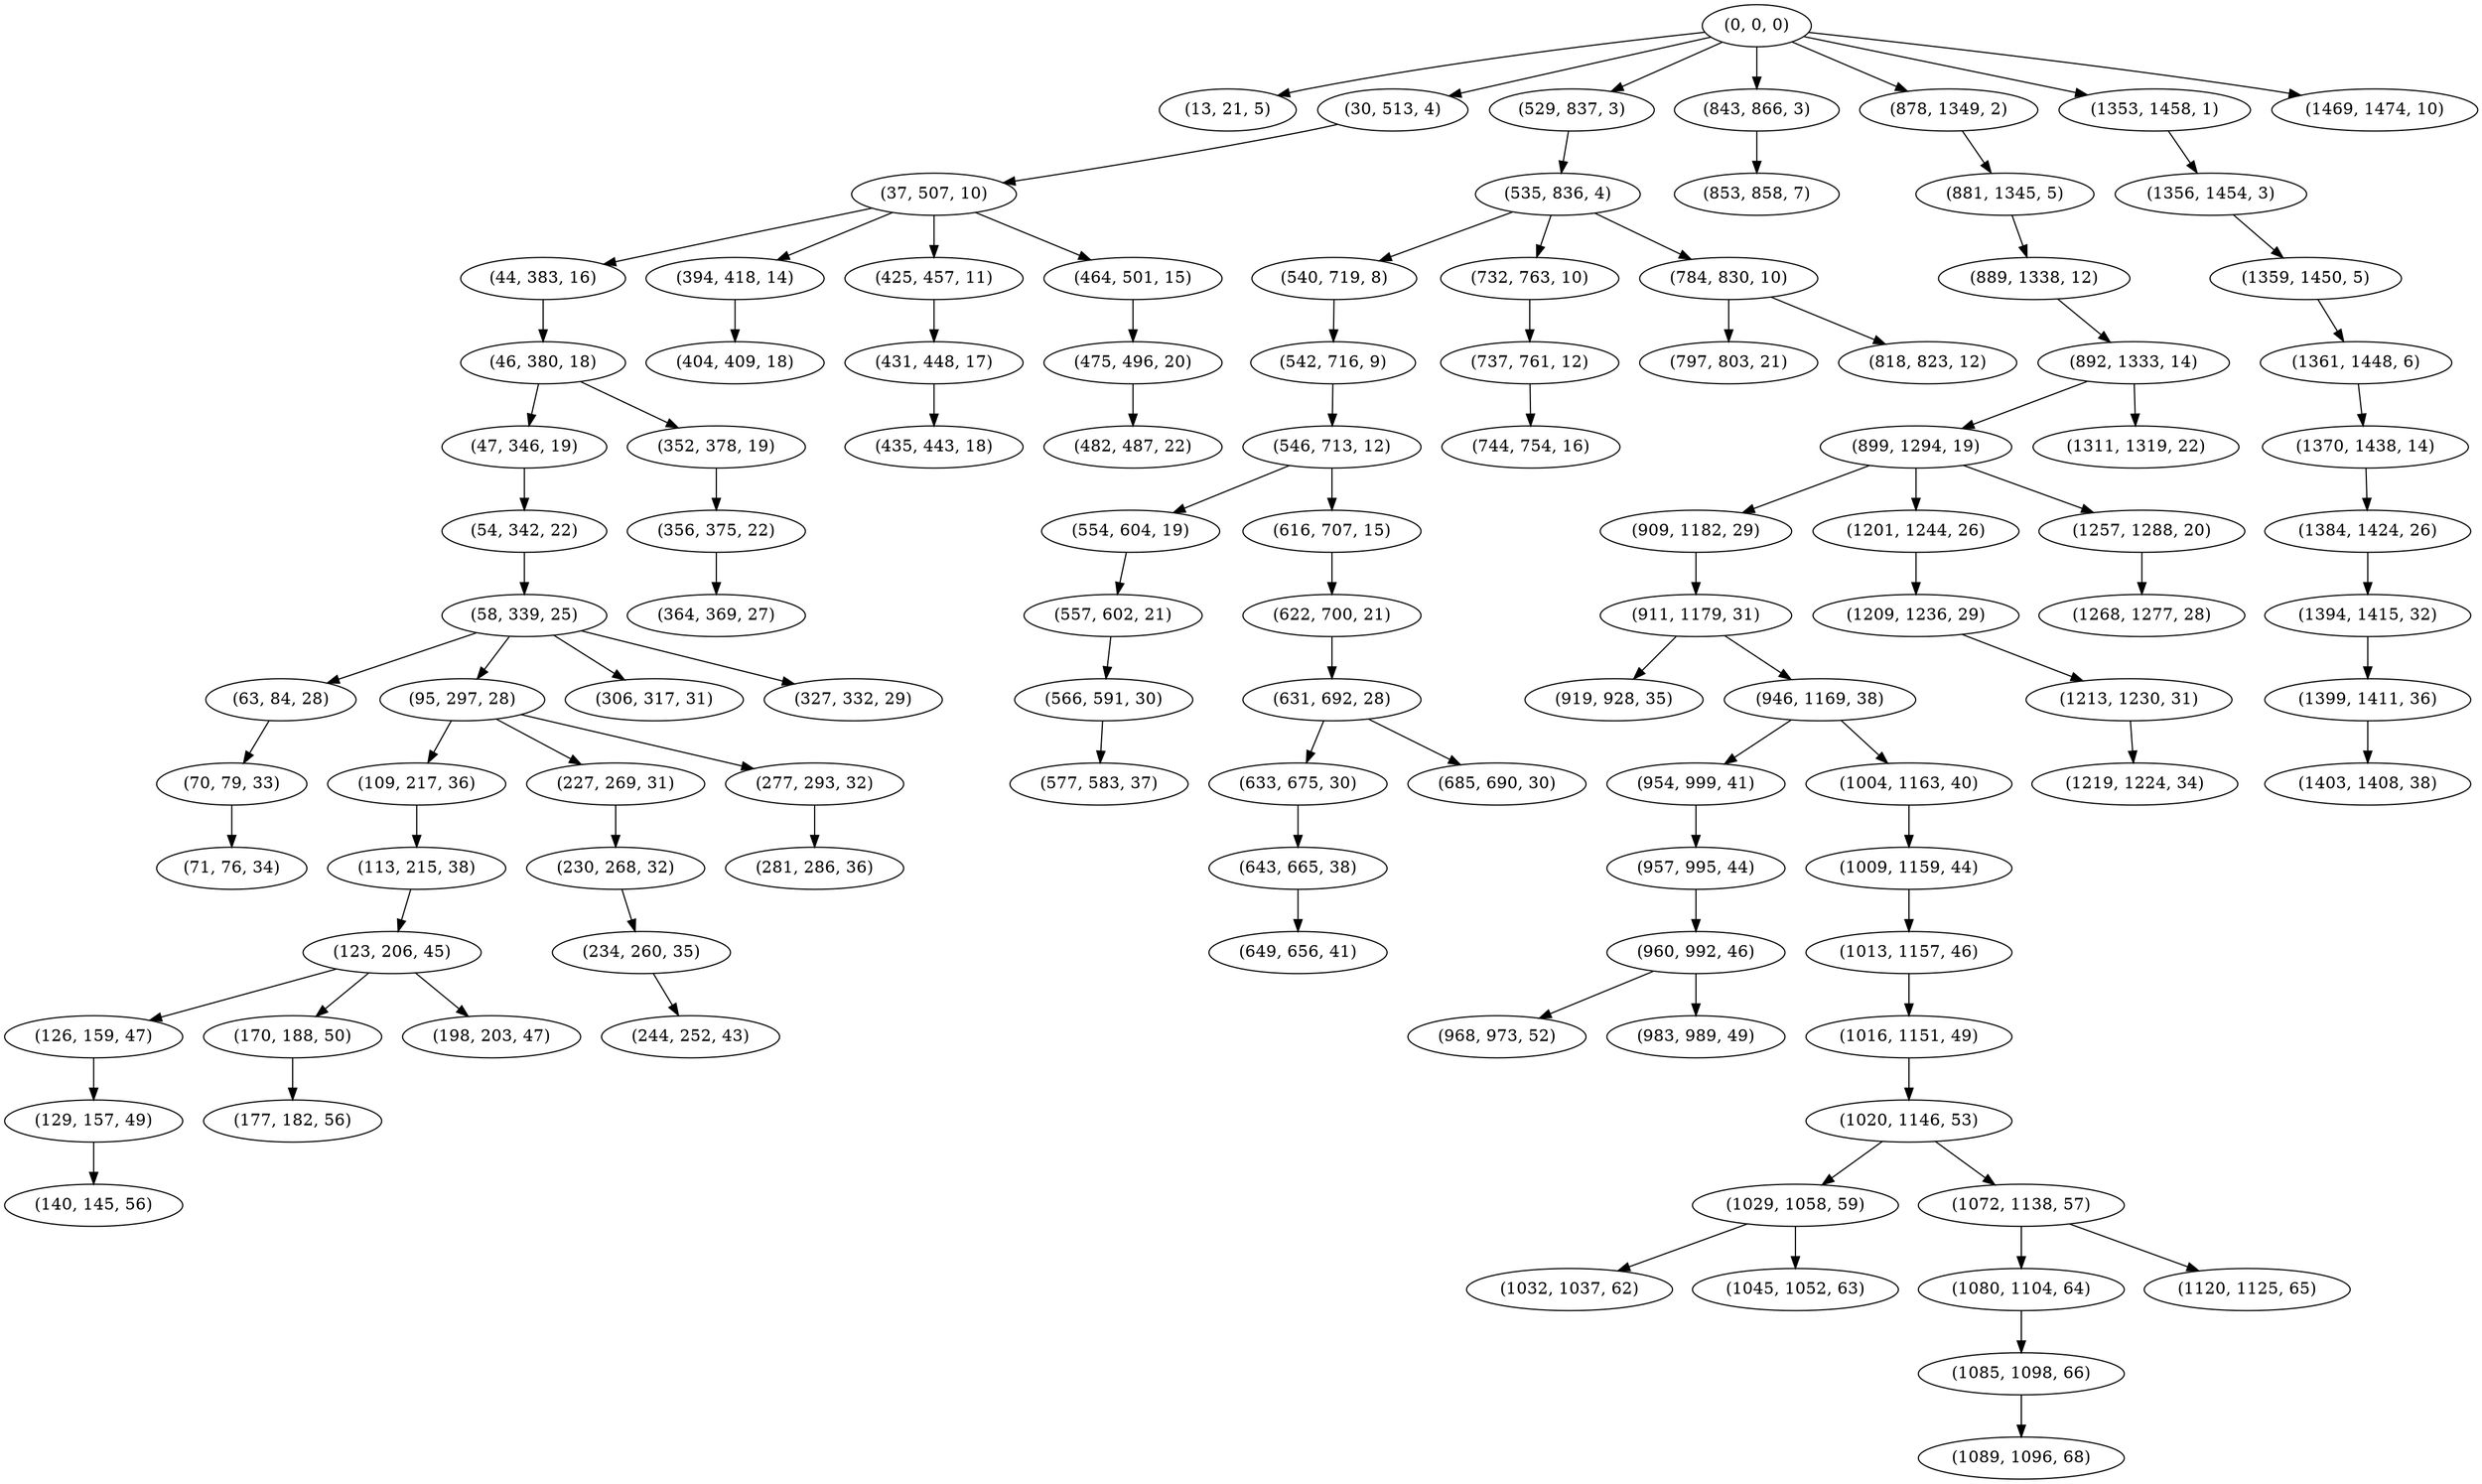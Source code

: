 digraph tree {
    "(0, 0, 0)";
    "(13, 21, 5)";
    "(30, 513, 4)";
    "(37, 507, 10)";
    "(44, 383, 16)";
    "(46, 380, 18)";
    "(47, 346, 19)";
    "(54, 342, 22)";
    "(58, 339, 25)";
    "(63, 84, 28)";
    "(70, 79, 33)";
    "(71, 76, 34)";
    "(95, 297, 28)";
    "(109, 217, 36)";
    "(113, 215, 38)";
    "(123, 206, 45)";
    "(126, 159, 47)";
    "(129, 157, 49)";
    "(140, 145, 56)";
    "(170, 188, 50)";
    "(177, 182, 56)";
    "(198, 203, 47)";
    "(227, 269, 31)";
    "(230, 268, 32)";
    "(234, 260, 35)";
    "(244, 252, 43)";
    "(277, 293, 32)";
    "(281, 286, 36)";
    "(306, 317, 31)";
    "(327, 332, 29)";
    "(352, 378, 19)";
    "(356, 375, 22)";
    "(364, 369, 27)";
    "(394, 418, 14)";
    "(404, 409, 18)";
    "(425, 457, 11)";
    "(431, 448, 17)";
    "(435, 443, 18)";
    "(464, 501, 15)";
    "(475, 496, 20)";
    "(482, 487, 22)";
    "(529, 837, 3)";
    "(535, 836, 4)";
    "(540, 719, 8)";
    "(542, 716, 9)";
    "(546, 713, 12)";
    "(554, 604, 19)";
    "(557, 602, 21)";
    "(566, 591, 30)";
    "(577, 583, 37)";
    "(616, 707, 15)";
    "(622, 700, 21)";
    "(631, 692, 28)";
    "(633, 675, 30)";
    "(643, 665, 38)";
    "(649, 656, 41)";
    "(685, 690, 30)";
    "(732, 763, 10)";
    "(737, 761, 12)";
    "(744, 754, 16)";
    "(784, 830, 10)";
    "(797, 803, 21)";
    "(818, 823, 12)";
    "(843, 866, 3)";
    "(853, 858, 7)";
    "(878, 1349, 2)";
    "(881, 1345, 5)";
    "(889, 1338, 12)";
    "(892, 1333, 14)";
    "(899, 1294, 19)";
    "(909, 1182, 29)";
    "(911, 1179, 31)";
    "(919, 928, 35)";
    "(946, 1169, 38)";
    "(954, 999, 41)";
    "(957, 995, 44)";
    "(960, 992, 46)";
    "(968, 973, 52)";
    "(983, 989, 49)";
    "(1004, 1163, 40)";
    "(1009, 1159, 44)";
    "(1013, 1157, 46)";
    "(1016, 1151, 49)";
    "(1020, 1146, 53)";
    "(1029, 1058, 59)";
    "(1032, 1037, 62)";
    "(1045, 1052, 63)";
    "(1072, 1138, 57)";
    "(1080, 1104, 64)";
    "(1085, 1098, 66)";
    "(1089, 1096, 68)";
    "(1120, 1125, 65)";
    "(1201, 1244, 26)";
    "(1209, 1236, 29)";
    "(1213, 1230, 31)";
    "(1219, 1224, 34)";
    "(1257, 1288, 20)";
    "(1268, 1277, 28)";
    "(1311, 1319, 22)";
    "(1353, 1458, 1)";
    "(1356, 1454, 3)";
    "(1359, 1450, 5)";
    "(1361, 1448, 6)";
    "(1370, 1438, 14)";
    "(1384, 1424, 26)";
    "(1394, 1415, 32)";
    "(1399, 1411, 36)";
    "(1403, 1408, 38)";
    "(1469, 1474, 10)";
    "(0, 0, 0)" -> "(13, 21, 5)";
    "(0, 0, 0)" -> "(30, 513, 4)";
    "(0, 0, 0)" -> "(529, 837, 3)";
    "(0, 0, 0)" -> "(843, 866, 3)";
    "(0, 0, 0)" -> "(878, 1349, 2)";
    "(0, 0, 0)" -> "(1353, 1458, 1)";
    "(0, 0, 0)" -> "(1469, 1474, 10)";
    "(30, 513, 4)" -> "(37, 507, 10)";
    "(37, 507, 10)" -> "(44, 383, 16)";
    "(37, 507, 10)" -> "(394, 418, 14)";
    "(37, 507, 10)" -> "(425, 457, 11)";
    "(37, 507, 10)" -> "(464, 501, 15)";
    "(44, 383, 16)" -> "(46, 380, 18)";
    "(46, 380, 18)" -> "(47, 346, 19)";
    "(46, 380, 18)" -> "(352, 378, 19)";
    "(47, 346, 19)" -> "(54, 342, 22)";
    "(54, 342, 22)" -> "(58, 339, 25)";
    "(58, 339, 25)" -> "(63, 84, 28)";
    "(58, 339, 25)" -> "(95, 297, 28)";
    "(58, 339, 25)" -> "(306, 317, 31)";
    "(58, 339, 25)" -> "(327, 332, 29)";
    "(63, 84, 28)" -> "(70, 79, 33)";
    "(70, 79, 33)" -> "(71, 76, 34)";
    "(95, 297, 28)" -> "(109, 217, 36)";
    "(95, 297, 28)" -> "(227, 269, 31)";
    "(95, 297, 28)" -> "(277, 293, 32)";
    "(109, 217, 36)" -> "(113, 215, 38)";
    "(113, 215, 38)" -> "(123, 206, 45)";
    "(123, 206, 45)" -> "(126, 159, 47)";
    "(123, 206, 45)" -> "(170, 188, 50)";
    "(123, 206, 45)" -> "(198, 203, 47)";
    "(126, 159, 47)" -> "(129, 157, 49)";
    "(129, 157, 49)" -> "(140, 145, 56)";
    "(170, 188, 50)" -> "(177, 182, 56)";
    "(227, 269, 31)" -> "(230, 268, 32)";
    "(230, 268, 32)" -> "(234, 260, 35)";
    "(234, 260, 35)" -> "(244, 252, 43)";
    "(277, 293, 32)" -> "(281, 286, 36)";
    "(352, 378, 19)" -> "(356, 375, 22)";
    "(356, 375, 22)" -> "(364, 369, 27)";
    "(394, 418, 14)" -> "(404, 409, 18)";
    "(425, 457, 11)" -> "(431, 448, 17)";
    "(431, 448, 17)" -> "(435, 443, 18)";
    "(464, 501, 15)" -> "(475, 496, 20)";
    "(475, 496, 20)" -> "(482, 487, 22)";
    "(529, 837, 3)" -> "(535, 836, 4)";
    "(535, 836, 4)" -> "(540, 719, 8)";
    "(535, 836, 4)" -> "(732, 763, 10)";
    "(535, 836, 4)" -> "(784, 830, 10)";
    "(540, 719, 8)" -> "(542, 716, 9)";
    "(542, 716, 9)" -> "(546, 713, 12)";
    "(546, 713, 12)" -> "(554, 604, 19)";
    "(546, 713, 12)" -> "(616, 707, 15)";
    "(554, 604, 19)" -> "(557, 602, 21)";
    "(557, 602, 21)" -> "(566, 591, 30)";
    "(566, 591, 30)" -> "(577, 583, 37)";
    "(616, 707, 15)" -> "(622, 700, 21)";
    "(622, 700, 21)" -> "(631, 692, 28)";
    "(631, 692, 28)" -> "(633, 675, 30)";
    "(631, 692, 28)" -> "(685, 690, 30)";
    "(633, 675, 30)" -> "(643, 665, 38)";
    "(643, 665, 38)" -> "(649, 656, 41)";
    "(732, 763, 10)" -> "(737, 761, 12)";
    "(737, 761, 12)" -> "(744, 754, 16)";
    "(784, 830, 10)" -> "(797, 803, 21)";
    "(784, 830, 10)" -> "(818, 823, 12)";
    "(843, 866, 3)" -> "(853, 858, 7)";
    "(878, 1349, 2)" -> "(881, 1345, 5)";
    "(881, 1345, 5)" -> "(889, 1338, 12)";
    "(889, 1338, 12)" -> "(892, 1333, 14)";
    "(892, 1333, 14)" -> "(899, 1294, 19)";
    "(892, 1333, 14)" -> "(1311, 1319, 22)";
    "(899, 1294, 19)" -> "(909, 1182, 29)";
    "(899, 1294, 19)" -> "(1201, 1244, 26)";
    "(899, 1294, 19)" -> "(1257, 1288, 20)";
    "(909, 1182, 29)" -> "(911, 1179, 31)";
    "(911, 1179, 31)" -> "(919, 928, 35)";
    "(911, 1179, 31)" -> "(946, 1169, 38)";
    "(946, 1169, 38)" -> "(954, 999, 41)";
    "(946, 1169, 38)" -> "(1004, 1163, 40)";
    "(954, 999, 41)" -> "(957, 995, 44)";
    "(957, 995, 44)" -> "(960, 992, 46)";
    "(960, 992, 46)" -> "(968, 973, 52)";
    "(960, 992, 46)" -> "(983, 989, 49)";
    "(1004, 1163, 40)" -> "(1009, 1159, 44)";
    "(1009, 1159, 44)" -> "(1013, 1157, 46)";
    "(1013, 1157, 46)" -> "(1016, 1151, 49)";
    "(1016, 1151, 49)" -> "(1020, 1146, 53)";
    "(1020, 1146, 53)" -> "(1029, 1058, 59)";
    "(1020, 1146, 53)" -> "(1072, 1138, 57)";
    "(1029, 1058, 59)" -> "(1032, 1037, 62)";
    "(1029, 1058, 59)" -> "(1045, 1052, 63)";
    "(1072, 1138, 57)" -> "(1080, 1104, 64)";
    "(1072, 1138, 57)" -> "(1120, 1125, 65)";
    "(1080, 1104, 64)" -> "(1085, 1098, 66)";
    "(1085, 1098, 66)" -> "(1089, 1096, 68)";
    "(1201, 1244, 26)" -> "(1209, 1236, 29)";
    "(1209, 1236, 29)" -> "(1213, 1230, 31)";
    "(1213, 1230, 31)" -> "(1219, 1224, 34)";
    "(1257, 1288, 20)" -> "(1268, 1277, 28)";
    "(1353, 1458, 1)" -> "(1356, 1454, 3)";
    "(1356, 1454, 3)" -> "(1359, 1450, 5)";
    "(1359, 1450, 5)" -> "(1361, 1448, 6)";
    "(1361, 1448, 6)" -> "(1370, 1438, 14)";
    "(1370, 1438, 14)" -> "(1384, 1424, 26)";
    "(1384, 1424, 26)" -> "(1394, 1415, 32)";
    "(1394, 1415, 32)" -> "(1399, 1411, 36)";
    "(1399, 1411, 36)" -> "(1403, 1408, 38)";
}
